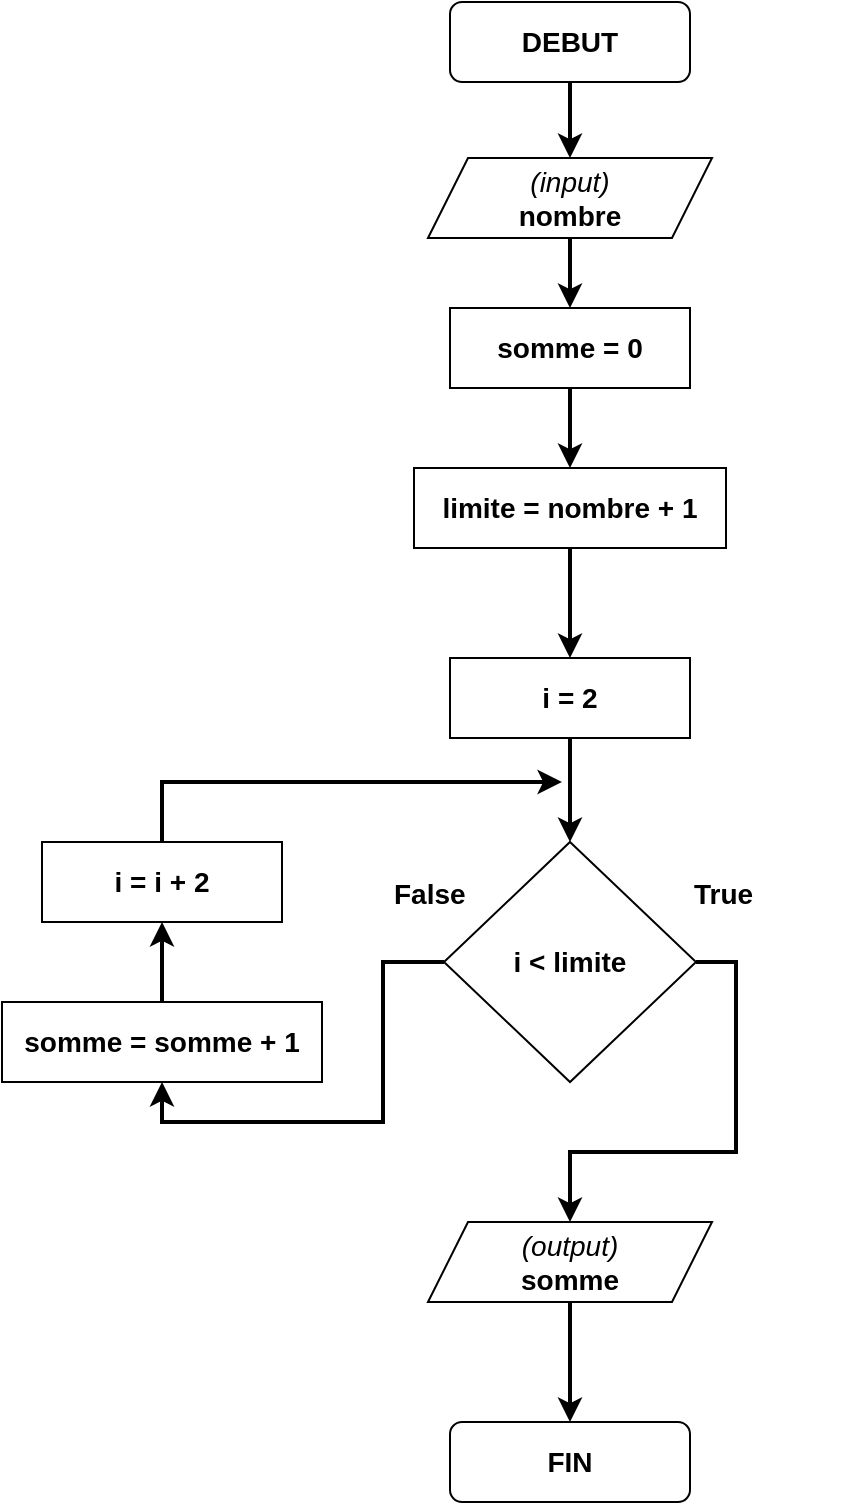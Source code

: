<mxfile version="20.3.0" type="device"><diagram id="MZ15sOKeSr4_9IOsoSIE" name="Page-1"><mxGraphModel dx="1102" dy="685" grid="1" gridSize="10" guides="1" tooltips="1" connect="1" arrows="1" fold="1" page="1" pageScale="1" pageWidth="827" pageHeight="1169" math="0" shadow="0"><root><mxCell id="0"/><mxCell id="1" parent="0"/><mxCell id="FHAFic8xxpSFFRwPePJZ-1" style="edgeStyle=orthogonalEdgeStyle;rounded=0;orthogonalLoop=1;jettySize=auto;html=1;exitX=0.5;exitY=1;exitDx=0;exitDy=0;entryX=0.5;entryY=0;entryDx=0;entryDy=0;fontSize=14;strokeWidth=2;" parent="1" source="FHAFic8xxpSFFRwPePJZ-2" target="FHAFic8xxpSFFRwPePJZ-5" edge="1"><mxGeometry relative="1" as="geometry"/></mxCell><mxCell id="FHAFic8xxpSFFRwPePJZ-2" value="&lt;font style=&quot;font-size: 14px;&quot;&gt;&lt;b&gt;DEBUT&lt;/b&gt;&lt;/font&gt;" style="rounded=1;whiteSpace=wrap;html=1;" parent="1" vertex="1"><mxGeometry x="354" y="40" width="120" height="40" as="geometry"/></mxCell><mxCell id="FHAFic8xxpSFFRwPePJZ-3" value="&lt;font style=&quot;font-size: 14px;&quot;&gt;&lt;b&gt;FIN&lt;/b&gt;&lt;/font&gt;" style="rounded=1;whiteSpace=wrap;html=1;" parent="1" vertex="1"><mxGeometry x="354" y="750" width="120" height="40" as="geometry"/></mxCell><mxCell id="FHAFic8xxpSFFRwPePJZ-4" style="edgeStyle=orthogonalEdgeStyle;rounded=0;orthogonalLoop=1;jettySize=auto;html=1;exitX=0.5;exitY=1;exitDx=0;exitDy=0;entryX=0.5;entryY=0;entryDx=0;entryDy=0;fontSize=14;strokeWidth=2;" parent="1" source="FHAFic8xxpSFFRwPePJZ-5" target="FHAFic8xxpSFFRwPePJZ-18" edge="1"><mxGeometry relative="1" as="geometry"/></mxCell><mxCell id="FHAFic8xxpSFFRwPePJZ-5" value="&lt;i&gt;(input)&lt;/i&gt;&lt;br&gt;&lt;b&gt;nombre&lt;/b&gt;" style="shape=parallelogram;perimeter=parallelogramPerimeter;whiteSpace=wrap;html=1;fixedSize=1;fontSize=14;" parent="1" vertex="1"><mxGeometry x="343" y="118" width="142" height="40" as="geometry"/></mxCell><mxCell id="FHAFic8xxpSFFRwPePJZ-6" style="edgeStyle=orthogonalEdgeStyle;rounded=0;orthogonalLoop=1;jettySize=auto;html=1;exitX=0.5;exitY=1;exitDx=0;exitDy=0;entryX=0.5;entryY=0;entryDx=0;entryDy=0;strokeWidth=2;fontSize=14;" parent="1" source="FHAFic8xxpSFFRwPePJZ-7" target="FHAFic8xxpSFFRwPePJZ-9" edge="1"><mxGeometry relative="1" as="geometry"/></mxCell><mxCell id="FHAFic8xxpSFFRwPePJZ-7" value="&lt;b&gt;limite = nombre + 1&lt;/b&gt;" style="rounded=0;whiteSpace=wrap;html=1;fontSize=14;" parent="1" vertex="1"><mxGeometry x="336" y="273" width="156" height="40" as="geometry"/></mxCell><mxCell id="FHAFic8xxpSFFRwPePJZ-8" style="edgeStyle=orthogonalEdgeStyle;rounded=0;orthogonalLoop=1;jettySize=auto;html=1;exitX=0.5;exitY=1;exitDx=0;exitDy=0;entryX=0.5;entryY=0;entryDx=0;entryDy=0;strokeWidth=2;fontSize=14;" parent="1" source="FHAFic8xxpSFFRwPePJZ-9" target="FHAFic8xxpSFFRwPePJZ-12" edge="1"><mxGeometry relative="1" as="geometry"/></mxCell><mxCell id="FHAFic8xxpSFFRwPePJZ-9" value="&lt;b&gt;i = 2&lt;/b&gt;" style="rounded=0;whiteSpace=wrap;html=1;fontSize=14;" parent="1" vertex="1"><mxGeometry x="354" y="368" width="120" height="40" as="geometry"/></mxCell><mxCell id="FHAFic8xxpSFFRwPePJZ-10" style="edgeStyle=orthogonalEdgeStyle;rounded=0;orthogonalLoop=1;jettySize=auto;html=1;exitX=1;exitY=0.5;exitDx=0;exitDy=0;entryX=0.5;entryY=0;entryDx=0;entryDy=0;strokeWidth=2;fontSize=14;" parent="1" source="FHAFic8xxpSFFRwPePJZ-12" target="FHAFic8xxpSFFRwPePJZ-14" edge="1"><mxGeometry relative="1" as="geometry"/></mxCell><mxCell id="FHAFic8xxpSFFRwPePJZ-11" style="edgeStyle=orthogonalEdgeStyle;rounded=0;orthogonalLoop=1;jettySize=auto;html=1;exitX=0;exitY=0.5;exitDx=0;exitDy=0;entryX=0.5;entryY=1;entryDx=0;entryDy=0;strokeWidth=2;fontSize=14;" parent="1" source="FHAFic8xxpSFFRwPePJZ-12" target="FHAFic8xxpSFFRwPePJZ-20" edge="1"><mxGeometry relative="1" as="geometry"/></mxCell><mxCell id="FHAFic8xxpSFFRwPePJZ-12" value="&lt;b&gt;i &amp;lt; limite&lt;/b&gt;" style="rhombus;whiteSpace=wrap;html=1;fontSize=14;" parent="1" vertex="1"><mxGeometry x="351" y="460" width="126" height="120" as="geometry"/></mxCell><mxCell id="FHAFic8xxpSFFRwPePJZ-13" style="edgeStyle=orthogonalEdgeStyle;rounded=0;orthogonalLoop=1;jettySize=auto;html=1;exitX=0.5;exitY=1;exitDx=0;exitDy=0;entryX=0.5;entryY=0;entryDx=0;entryDy=0;strokeWidth=2;fontSize=14;" parent="1" source="FHAFic8xxpSFFRwPePJZ-14" target="FHAFic8xxpSFFRwPePJZ-3" edge="1"><mxGeometry relative="1" as="geometry"/></mxCell><mxCell id="FHAFic8xxpSFFRwPePJZ-14" value="&lt;i&gt;(output)&lt;/i&gt;&lt;br&gt;&lt;b&gt;somme&lt;/b&gt;" style="shape=parallelogram;perimeter=parallelogramPerimeter;whiteSpace=wrap;html=1;fixedSize=1;fontSize=14;" parent="1" vertex="1"><mxGeometry x="343" y="650" width="142" height="40" as="geometry"/></mxCell><mxCell id="FHAFic8xxpSFFRwPePJZ-15" value="True" style="text;strokeColor=none;fillColor=none;align=left;verticalAlign=middle;spacingLeft=4;spacingRight=4;overflow=hidden;points=[[0,0.5],[1,0.5]];portConstraint=eastwest;rotatable=0;fontSize=14;fontStyle=1" parent="1" vertex="1"><mxGeometry x="470" y="470" width="80" height="30" as="geometry"/></mxCell><mxCell id="FHAFic8xxpSFFRwPePJZ-16" value="False" style="text;strokeColor=none;fillColor=none;align=left;verticalAlign=middle;spacingLeft=4;spacingRight=4;overflow=hidden;points=[[0,0.5],[1,0.5]];portConstraint=eastwest;rotatable=0;fontSize=14;fontStyle=1" parent="1" vertex="1"><mxGeometry x="320" y="470" width="80" height="30" as="geometry"/></mxCell><mxCell id="FHAFic8xxpSFFRwPePJZ-17" style="edgeStyle=orthogonalEdgeStyle;rounded=0;orthogonalLoop=1;jettySize=auto;html=1;exitX=0.5;exitY=1;exitDx=0;exitDy=0;strokeWidth=2;fontSize=14;" parent="1" source="FHAFic8xxpSFFRwPePJZ-18" target="FHAFic8xxpSFFRwPePJZ-7" edge="1"><mxGeometry relative="1" as="geometry"/></mxCell><mxCell id="FHAFic8xxpSFFRwPePJZ-18" value="&lt;b&gt;&lt;font style=&quot;font-size: 14px;&quot;&gt;somme = 0&lt;/font&gt;&lt;/b&gt;" style="rounded=0;whiteSpace=wrap;html=1;" parent="1" vertex="1"><mxGeometry x="354" y="193" width="120" height="40" as="geometry"/></mxCell><mxCell id="FHAFic8xxpSFFRwPePJZ-19" style="edgeStyle=orthogonalEdgeStyle;rounded=0;orthogonalLoop=1;jettySize=auto;html=1;exitX=0.5;exitY=0;exitDx=0;exitDy=0;entryX=0.5;entryY=1;entryDx=0;entryDy=0;strokeWidth=2;fontSize=14;" parent="1" source="FHAFic8xxpSFFRwPePJZ-20" target="FHAFic8xxpSFFRwPePJZ-21" edge="1"><mxGeometry relative="1" as="geometry"/></mxCell><mxCell id="FHAFic8xxpSFFRwPePJZ-20" value="&lt;b&gt;somme = somme + 1&lt;/b&gt;" style="rounded=0;whiteSpace=wrap;html=1;fontSize=14;" parent="1" vertex="1"><mxGeometry x="130" y="540" width="160" height="40" as="geometry"/></mxCell><mxCell id="FHAFic8xxpSFFRwPePJZ-21" value="&lt;b&gt;i = i + 2&lt;/b&gt;" style="rounded=0;whiteSpace=wrap;html=1;fontSize=14;" parent="1" vertex="1"><mxGeometry x="150" y="460" width="120" height="40" as="geometry"/></mxCell><mxCell id="FHAFic8xxpSFFRwPePJZ-22" value="" style="endArrow=classic;html=1;rounded=0;strokeWidth=2;fontSize=14;exitX=0.5;exitY=0;exitDx=0;exitDy=0;" parent="1" source="FHAFic8xxpSFFRwPePJZ-21" edge="1"><mxGeometry width="50" height="50" relative="1" as="geometry"><mxPoint x="390" y="520" as="sourcePoint"/><mxPoint x="410" y="430" as="targetPoint"/><Array as="points"><mxPoint x="210" y="430"/></Array></mxGeometry></mxCell></root></mxGraphModel></diagram></mxfile>